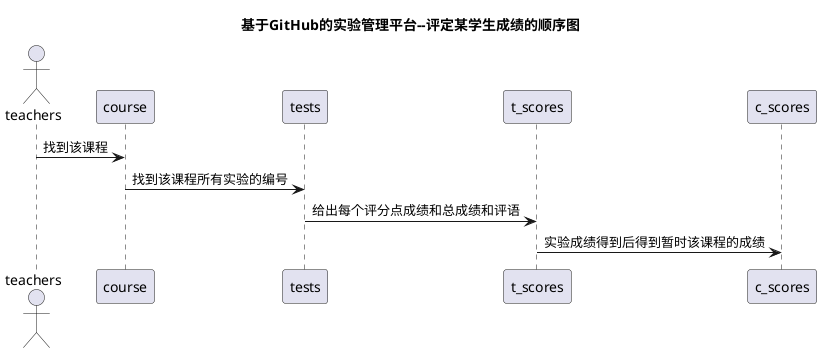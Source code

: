 @startuml
title 基于GitHub的实验管理平台--评定某学生成绩的顺序图
actor teachers
teachers -> course: 找到该课程
course -> tests:找到该课程所有实验的编号
tests -> t_scores: 给出每个评分点成绩和总成绩和评语
t_scores -> c_scores: 实验成绩得到后得到暂时该课程的成绩

@enduml